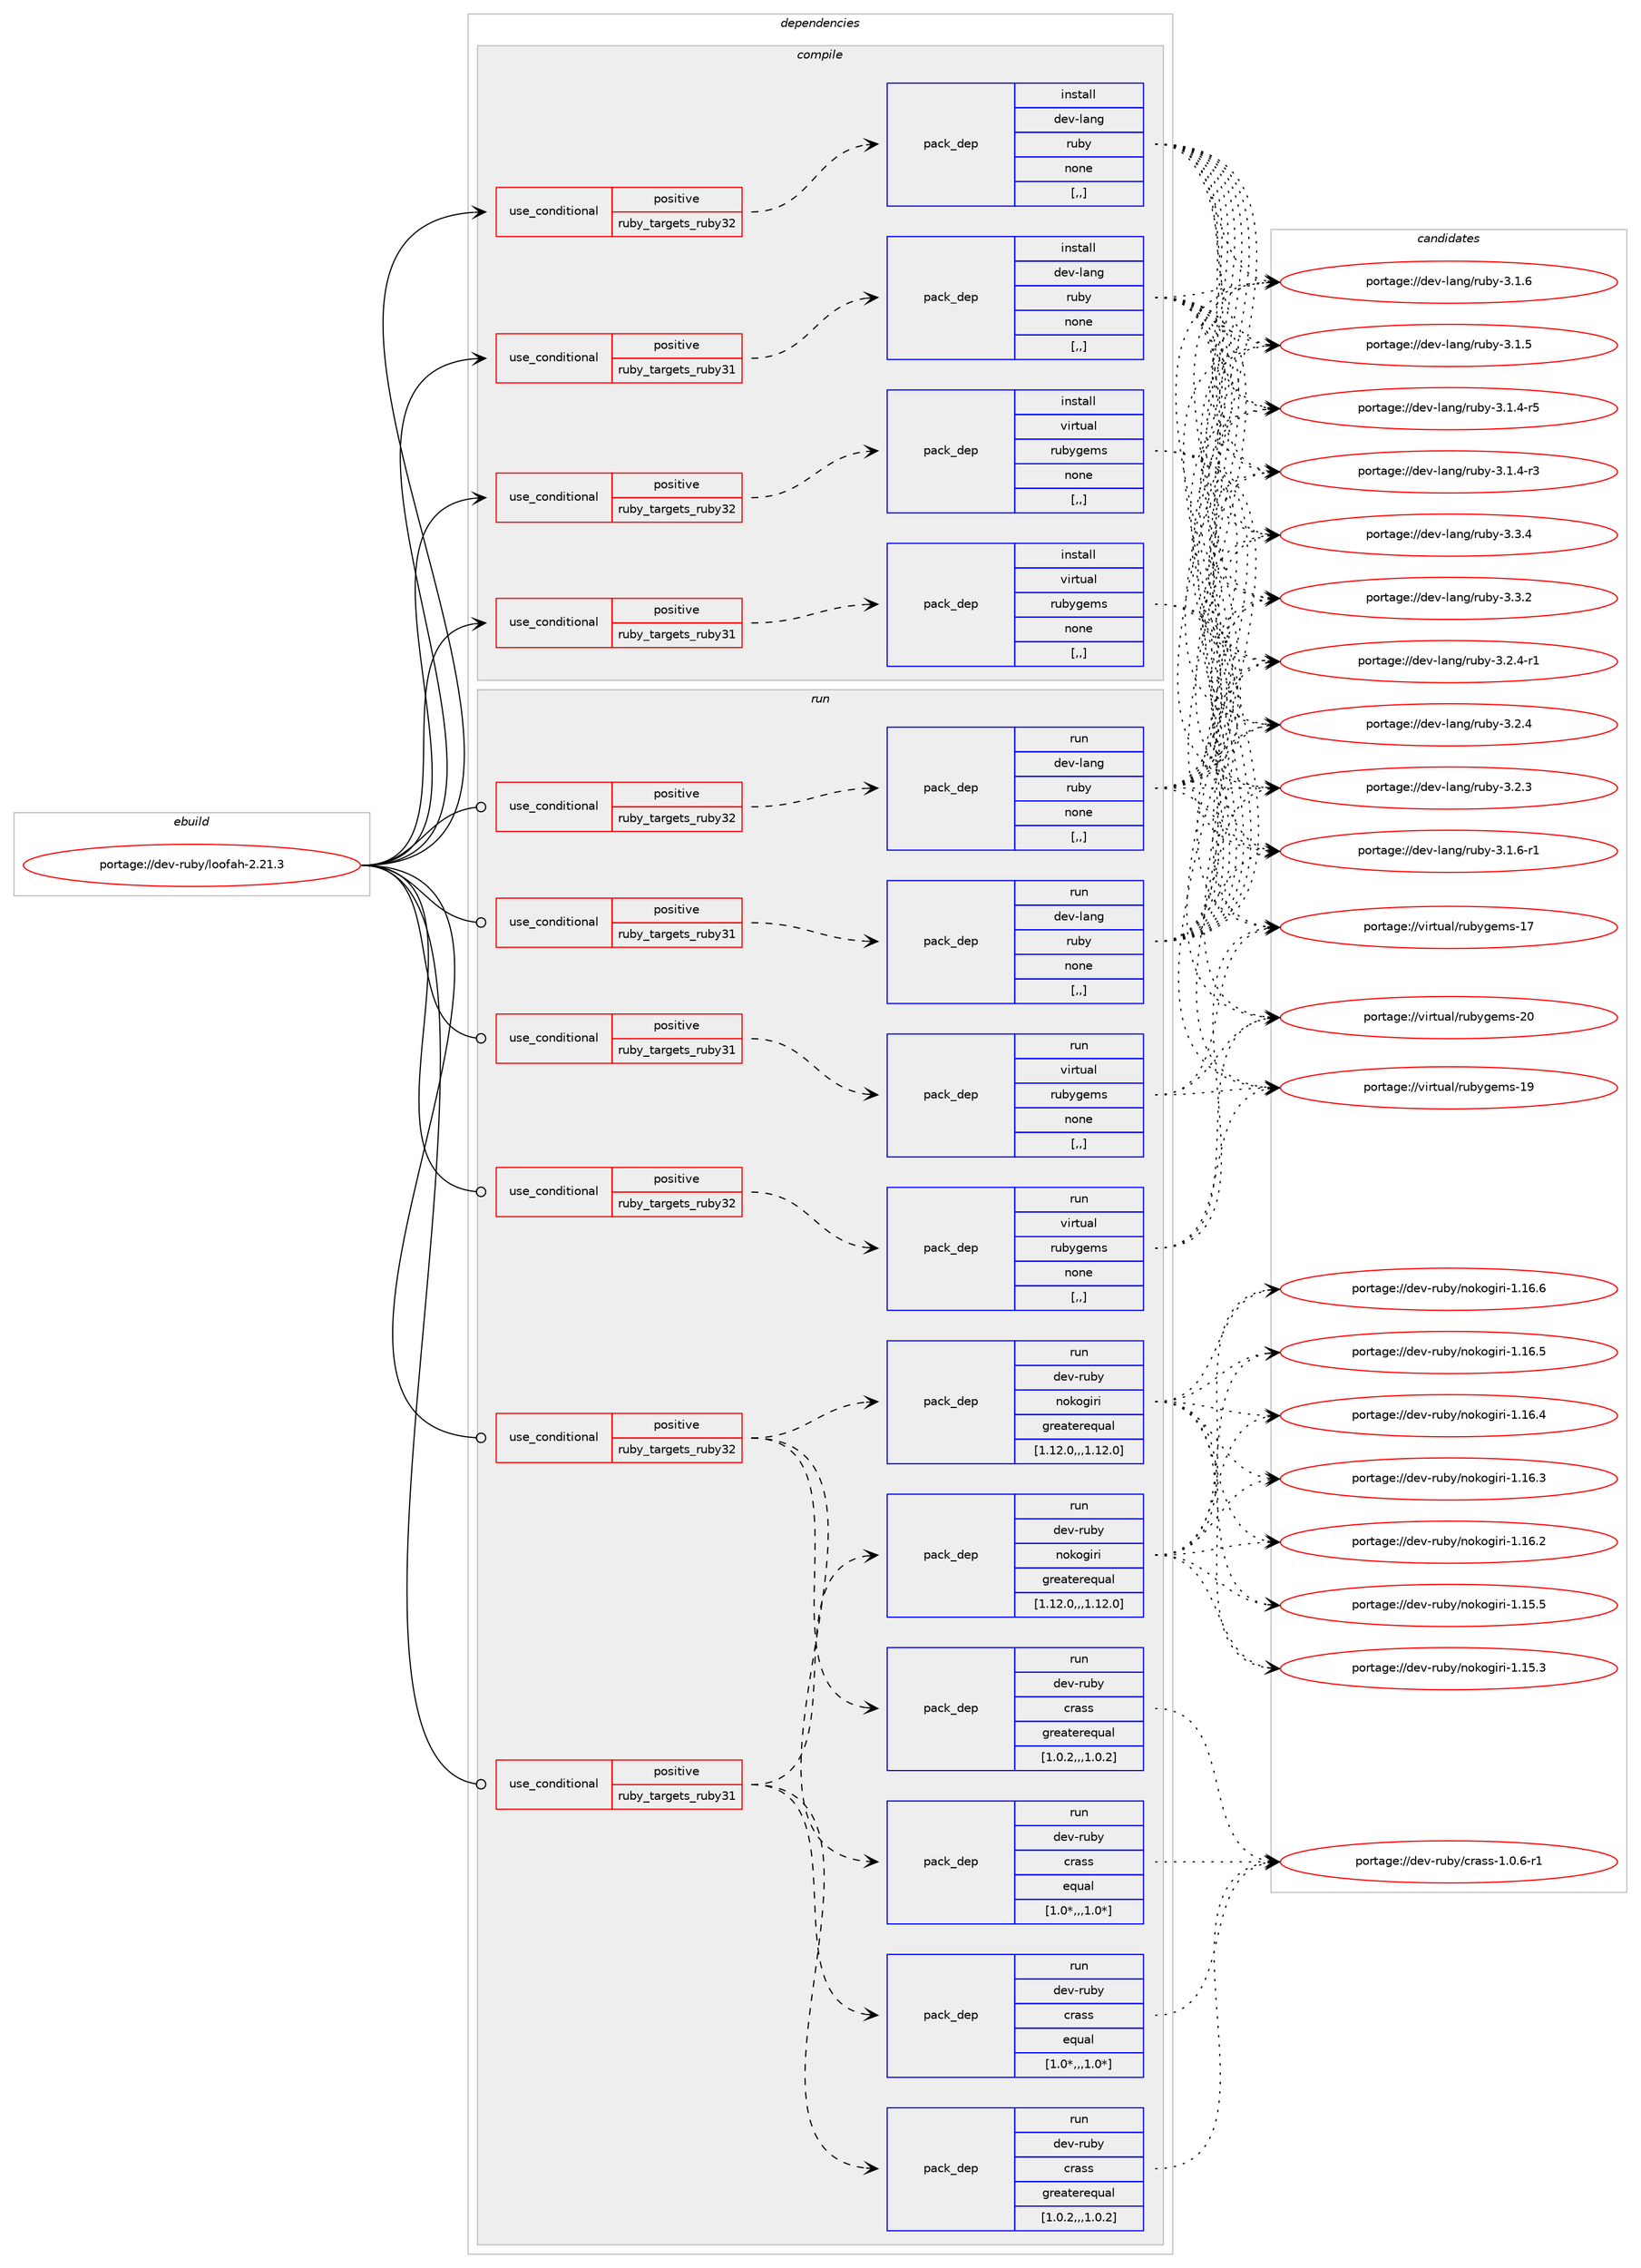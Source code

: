 digraph prolog {

# *************
# Graph options
# *************

newrank=true;
concentrate=true;
compound=true;
graph [rankdir=LR,fontname=Helvetica,fontsize=10,ranksep=1.5];#, ranksep=2.5, nodesep=0.2];
edge  [arrowhead=vee];
node  [fontname=Helvetica,fontsize=10];

# **********
# The ebuild
# **********

subgraph cluster_leftcol {
color=gray;
rank=same;
label=<<i>ebuild</i>>;
id [label="portage://dev-ruby/loofah-2.21.3", color=red, width=4, href="../dev-ruby/loofah-2.21.3.svg"];
}

# ****************
# The dependencies
# ****************

subgraph cluster_midcol {
color=gray;
label=<<i>dependencies</i>>;
subgraph cluster_compile {
fillcolor="#eeeeee";
style=filled;
label=<<i>compile</i>>;
subgraph cond49886 {
dependency188259 [label=<<TABLE BORDER="0" CELLBORDER="1" CELLSPACING="0" CELLPADDING="4"><TR><TD ROWSPAN="3" CELLPADDING="10">use_conditional</TD></TR><TR><TD>positive</TD></TR><TR><TD>ruby_targets_ruby31</TD></TR></TABLE>>, shape=none, color=red];
subgraph pack137044 {
dependency188260 [label=<<TABLE BORDER="0" CELLBORDER="1" CELLSPACING="0" CELLPADDING="4" WIDTH="220"><TR><TD ROWSPAN="6" CELLPADDING="30">pack_dep</TD></TR><TR><TD WIDTH="110">install</TD></TR><TR><TD>dev-lang</TD></TR><TR><TD>ruby</TD></TR><TR><TD>none</TD></TR><TR><TD>[,,]</TD></TR></TABLE>>, shape=none, color=blue];
}
dependency188259:e -> dependency188260:w [weight=20,style="dashed",arrowhead="vee"];
}
id:e -> dependency188259:w [weight=20,style="solid",arrowhead="vee"];
subgraph cond49887 {
dependency188261 [label=<<TABLE BORDER="0" CELLBORDER="1" CELLSPACING="0" CELLPADDING="4"><TR><TD ROWSPAN="3" CELLPADDING="10">use_conditional</TD></TR><TR><TD>positive</TD></TR><TR><TD>ruby_targets_ruby31</TD></TR></TABLE>>, shape=none, color=red];
subgraph pack137045 {
dependency188262 [label=<<TABLE BORDER="0" CELLBORDER="1" CELLSPACING="0" CELLPADDING="4" WIDTH="220"><TR><TD ROWSPAN="6" CELLPADDING="30">pack_dep</TD></TR><TR><TD WIDTH="110">install</TD></TR><TR><TD>virtual</TD></TR><TR><TD>rubygems</TD></TR><TR><TD>none</TD></TR><TR><TD>[,,]</TD></TR></TABLE>>, shape=none, color=blue];
}
dependency188261:e -> dependency188262:w [weight=20,style="dashed",arrowhead="vee"];
}
id:e -> dependency188261:w [weight=20,style="solid",arrowhead="vee"];
subgraph cond49888 {
dependency188263 [label=<<TABLE BORDER="0" CELLBORDER="1" CELLSPACING="0" CELLPADDING="4"><TR><TD ROWSPAN="3" CELLPADDING="10">use_conditional</TD></TR><TR><TD>positive</TD></TR><TR><TD>ruby_targets_ruby32</TD></TR></TABLE>>, shape=none, color=red];
subgraph pack137046 {
dependency188264 [label=<<TABLE BORDER="0" CELLBORDER="1" CELLSPACING="0" CELLPADDING="4" WIDTH="220"><TR><TD ROWSPAN="6" CELLPADDING="30">pack_dep</TD></TR><TR><TD WIDTH="110">install</TD></TR><TR><TD>dev-lang</TD></TR><TR><TD>ruby</TD></TR><TR><TD>none</TD></TR><TR><TD>[,,]</TD></TR></TABLE>>, shape=none, color=blue];
}
dependency188263:e -> dependency188264:w [weight=20,style="dashed",arrowhead="vee"];
}
id:e -> dependency188263:w [weight=20,style="solid",arrowhead="vee"];
subgraph cond49889 {
dependency188265 [label=<<TABLE BORDER="0" CELLBORDER="1" CELLSPACING="0" CELLPADDING="4"><TR><TD ROWSPAN="3" CELLPADDING="10">use_conditional</TD></TR><TR><TD>positive</TD></TR><TR><TD>ruby_targets_ruby32</TD></TR></TABLE>>, shape=none, color=red];
subgraph pack137047 {
dependency188266 [label=<<TABLE BORDER="0" CELLBORDER="1" CELLSPACING="0" CELLPADDING="4" WIDTH="220"><TR><TD ROWSPAN="6" CELLPADDING="30">pack_dep</TD></TR><TR><TD WIDTH="110">install</TD></TR><TR><TD>virtual</TD></TR><TR><TD>rubygems</TD></TR><TR><TD>none</TD></TR><TR><TD>[,,]</TD></TR></TABLE>>, shape=none, color=blue];
}
dependency188265:e -> dependency188266:w [weight=20,style="dashed",arrowhead="vee"];
}
id:e -> dependency188265:w [weight=20,style="solid",arrowhead="vee"];
}
subgraph cluster_compileandrun {
fillcolor="#eeeeee";
style=filled;
label=<<i>compile and run</i>>;
}
subgraph cluster_run {
fillcolor="#eeeeee";
style=filled;
label=<<i>run</i>>;
subgraph cond49890 {
dependency188267 [label=<<TABLE BORDER="0" CELLBORDER="1" CELLSPACING="0" CELLPADDING="4"><TR><TD ROWSPAN="3" CELLPADDING="10">use_conditional</TD></TR><TR><TD>positive</TD></TR><TR><TD>ruby_targets_ruby31</TD></TR></TABLE>>, shape=none, color=red];
subgraph pack137048 {
dependency188268 [label=<<TABLE BORDER="0" CELLBORDER="1" CELLSPACING="0" CELLPADDING="4" WIDTH="220"><TR><TD ROWSPAN="6" CELLPADDING="30">pack_dep</TD></TR><TR><TD WIDTH="110">run</TD></TR><TR><TD>dev-lang</TD></TR><TR><TD>ruby</TD></TR><TR><TD>none</TD></TR><TR><TD>[,,]</TD></TR></TABLE>>, shape=none, color=blue];
}
dependency188267:e -> dependency188268:w [weight=20,style="dashed",arrowhead="vee"];
}
id:e -> dependency188267:w [weight=20,style="solid",arrowhead="odot"];
subgraph cond49891 {
dependency188269 [label=<<TABLE BORDER="0" CELLBORDER="1" CELLSPACING="0" CELLPADDING="4"><TR><TD ROWSPAN="3" CELLPADDING="10">use_conditional</TD></TR><TR><TD>positive</TD></TR><TR><TD>ruby_targets_ruby31</TD></TR></TABLE>>, shape=none, color=red];
subgraph pack137049 {
dependency188270 [label=<<TABLE BORDER="0" CELLBORDER="1" CELLSPACING="0" CELLPADDING="4" WIDTH="220"><TR><TD ROWSPAN="6" CELLPADDING="30">pack_dep</TD></TR><TR><TD WIDTH="110">run</TD></TR><TR><TD>dev-ruby</TD></TR><TR><TD>crass</TD></TR><TR><TD>equal</TD></TR><TR><TD>[1.0*,,,1.0*]</TD></TR></TABLE>>, shape=none, color=blue];
}
dependency188269:e -> dependency188270:w [weight=20,style="dashed",arrowhead="vee"];
subgraph pack137050 {
dependency188271 [label=<<TABLE BORDER="0" CELLBORDER="1" CELLSPACING="0" CELLPADDING="4" WIDTH="220"><TR><TD ROWSPAN="6" CELLPADDING="30">pack_dep</TD></TR><TR><TD WIDTH="110">run</TD></TR><TR><TD>dev-ruby</TD></TR><TR><TD>crass</TD></TR><TR><TD>greaterequal</TD></TR><TR><TD>[1.0.2,,,1.0.2]</TD></TR></TABLE>>, shape=none, color=blue];
}
dependency188269:e -> dependency188271:w [weight=20,style="dashed",arrowhead="vee"];
subgraph pack137051 {
dependency188272 [label=<<TABLE BORDER="0" CELLBORDER="1" CELLSPACING="0" CELLPADDING="4" WIDTH="220"><TR><TD ROWSPAN="6" CELLPADDING="30">pack_dep</TD></TR><TR><TD WIDTH="110">run</TD></TR><TR><TD>dev-ruby</TD></TR><TR><TD>nokogiri</TD></TR><TR><TD>greaterequal</TD></TR><TR><TD>[1.12.0,,,1.12.0]</TD></TR></TABLE>>, shape=none, color=blue];
}
dependency188269:e -> dependency188272:w [weight=20,style="dashed",arrowhead="vee"];
}
id:e -> dependency188269:w [weight=20,style="solid",arrowhead="odot"];
subgraph cond49892 {
dependency188273 [label=<<TABLE BORDER="0" CELLBORDER="1" CELLSPACING="0" CELLPADDING="4"><TR><TD ROWSPAN="3" CELLPADDING="10">use_conditional</TD></TR><TR><TD>positive</TD></TR><TR><TD>ruby_targets_ruby31</TD></TR></TABLE>>, shape=none, color=red];
subgraph pack137052 {
dependency188274 [label=<<TABLE BORDER="0" CELLBORDER="1" CELLSPACING="0" CELLPADDING="4" WIDTH="220"><TR><TD ROWSPAN="6" CELLPADDING="30">pack_dep</TD></TR><TR><TD WIDTH="110">run</TD></TR><TR><TD>virtual</TD></TR><TR><TD>rubygems</TD></TR><TR><TD>none</TD></TR><TR><TD>[,,]</TD></TR></TABLE>>, shape=none, color=blue];
}
dependency188273:e -> dependency188274:w [weight=20,style="dashed",arrowhead="vee"];
}
id:e -> dependency188273:w [weight=20,style="solid",arrowhead="odot"];
subgraph cond49893 {
dependency188275 [label=<<TABLE BORDER="0" CELLBORDER="1" CELLSPACING="0" CELLPADDING="4"><TR><TD ROWSPAN="3" CELLPADDING="10">use_conditional</TD></TR><TR><TD>positive</TD></TR><TR><TD>ruby_targets_ruby32</TD></TR></TABLE>>, shape=none, color=red];
subgraph pack137053 {
dependency188276 [label=<<TABLE BORDER="0" CELLBORDER="1" CELLSPACING="0" CELLPADDING="4" WIDTH="220"><TR><TD ROWSPAN="6" CELLPADDING="30">pack_dep</TD></TR><TR><TD WIDTH="110">run</TD></TR><TR><TD>dev-lang</TD></TR><TR><TD>ruby</TD></TR><TR><TD>none</TD></TR><TR><TD>[,,]</TD></TR></TABLE>>, shape=none, color=blue];
}
dependency188275:e -> dependency188276:w [weight=20,style="dashed",arrowhead="vee"];
}
id:e -> dependency188275:w [weight=20,style="solid",arrowhead="odot"];
subgraph cond49894 {
dependency188277 [label=<<TABLE BORDER="0" CELLBORDER="1" CELLSPACING="0" CELLPADDING="4"><TR><TD ROWSPAN="3" CELLPADDING="10">use_conditional</TD></TR><TR><TD>positive</TD></TR><TR><TD>ruby_targets_ruby32</TD></TR></TABLE>>, shape=none, color=red];
subgraph pack137054 {
dependency188278 [label=<<TABLE BORDER="0" CELLBORDER="1" CELLSPACING="0" CELLPADDING="4" WIDTH="220"><TR><TD ROWSPAN="6" CELLPADDING="30">pack_dep</TD></TR><TR><TD WIDTH="110">run</TD></TR><TR><TD>dev-ruby</TD></TR><TR><TD>crass</TD></TR><TR><TD>equal</TD></TR><TR><TD>[1.0*,,,1.0*]</TD></TR></TABLE>>, shape=none, color=blue];
}
dependency188277:e -> dependency188278:w [weight=20,style="dashed",arrowhead="vee"];
subgraph pack137055 {
dependency188279 [label=<<TABLE BORDER="0" CELLBORDER="1" CELLSPACING="0" CELLPADDING="4" WIDTH="220"><TR><TD ROWSPAN="6" CELLPADDING="30">pack_dep</TD></TR><TR><TD WIDTH="110">run</TD></TR><TR><TD>dev-ruby</TD></TR><TR><TD>crass</TD></TR><TR><TD>greaterequal</TD></TR><TR><TD>[1.0.2,,,1.0.2]</TD></TR></TABLE>>, shape=none, color=blue];
}
dependency188277:e -> dependency188279:w [weight=20,style="dashed",arrowhead="vee"];
subgraph pack137056 {
dependency188280 [label=<<TABLE BORDER="0" CELLBORDER="1" CELLSPACING="0" CELLPADDING="4" WIDTH="220"><TR><TD ROWSPAN="6" CELLPADDING="30">pack_dep</TD></TR><TR><TD WIDTH="110">run</TD></TR><TR><TD>dev-ruby</TD></TR><TR><TD>nokogiri</TD></TR><TR><TD>greaterequal</TD></TR><TR><TD>[1.12.0,,,1.12.0]</TD></TR></TABLE>>, shape=none, color=blue];
}
dependency188277:e -> dependency188280:w [weight=20,style="dashed",arrowhead="vee"];
}
id:e -> dependency188277:w [weight=20,style="solid",arrowhead="odot"];
subgraph cond49895 {
dependency188281 [label=<<TABLE BORDER="0" CELLBORDER="1" CELLSPACING="0" CELLPADDING="4"><TR><TD ROWSPAN="3" CELLPADDING="10">use_conditional</TD></TR><TR><TD>positive</TD></TR><TR><TD>ruby_targets_ruby32</TD></TR></TABLE>>, shape=none, color=red];
subgraph pack137057 {
dependency188282 [label=<<TABLE BORDER="0" CELLBORDER="1" CELLSPACING="0" CELLPADDING="4" WIDTH="220"><TR><TD ROWSPAN="6" CELLPADDING="30">pack_dep</TD></TR><TR><TD WIDTH="110">run</TD></TR><TR><TD>virtual</TD></TR><TR><TD>rubygems</TD></TR><TR><TD>none</TD></TR><TR><TD>[,,]</TD></TR></TABLE>>, shape=none, color=blue];
}
dependency188281:e -> dependency188282:w [weight=20,style="dashed",arrowhead="vee"];
}
id:e -> dependency188281:w [weight=20,style="solid",arrowhead="odot"];
}
}

# **************
# The candidates
# **************

subgraph cluster_choices {
rank=same;
color=gray;
label=<<i>candidates</i>>;

subgraph choice137044 {
color=black;
nodesep=1;
choice10010111845108971101034711411798121455146514652 [label="portage://dev-lang/ruby-3.3.4", color=red, width=4,href="../dev-lang/ruby-3.3.4.svg"];
choice10010111845108971101034711411798121455146514650 [label="portage://dev-lang/ruby-3.3.2", color=red, width=4,href="../dev-lang/ruby-3.3.2.svg"];
choice100101118451089711010347114117981214551465046524511449 [label="portage://dev-lang/ruby-3.2.4-r1", color=red, width=4,href="../dev-lang/ruby-3.2.4-r1.svg"];
choice10010111845108971101034711411798121455146504652 [label="portage://dev-lang/ruby-3.2.4", color=red, width=4,href="../dev-lang/ruby-3.2.4.svg"];
choice10010111845108971101034711411798121455146504651 [label="portage://dev-lang/ruby-3.2.3", color=red, width=4,href="../dev-lang/ruby-3.2.3.svg"];
choice100101118451089711010347114117981214551464946544511449 [label="portage://dev-lang/ruby-3.1.6-r1", color=red, width=4,href="../dev-lang/ruby-3.1.6-r1.svg"];
choice10010111845108971101034711411798121455146494654 [label="portage://dev-lang/ruby-3.1.6", color=red, width=4,href="../dev-lang/ruby-3.1.6.svg"];
choice10010111845108971101034711411798121455146494653 [label="portage://dev-lang/ruby-3.1.5", color=red, width=4,href="../dev-lang/ruby-3.1.5.svg"];
choice100101118451089711010347114117981214551464946524511453 [label="portage://dev-lang/ruby-3.1.4-r5", color=red, width=4,href="../dev-lang/ruby-3.1.4-r5.svg"];
choice100101118451089711010347114117981214551464946524511451 [label="portage://dev-lang/ruby-3.1.4-r3", color=red, width=4,href="../dev-lang/ruby-3.1.4-r3.svg"];
dependency188260:e -> choice10010111845108971101034711411798121455146514652:w [style=dotted,weight="100"];
dependency188260:e -> choice10010111845108971101034711411798121455146514650:w [style=dotted,weight="100"];
dependency188260:e -> choice100101118451089711010347114117981214551465046524511449:w [style=dotted,weight="100"];
dependency188260:e -> choice10010111845108971101034711411798121455146504652:w [style=dotted,weight="100"];
dependency188260:e -> choice10010111845108971101034711411798121455146504651:w [style=dotted,weight="100"];
dependency188260:e -> choice100101118451089711010347114117981214551464946544511449:w [style=dotted,weight="100"];
dependency188260:e -> choice10010111845108971101034711411798121455146494654:w [style=dotted,weight="100"];
dependency188260:e -> choice10010111845108971101034711411798121455146494653:w [style=dotted,weight="100"];
dependency188260:e -> choice100101118451089711010347114117981214551464946524511453:w [style=dotted,weight="100"];
dependency188260:e -> choice100101118451089711010347114117981214551464946524511451:w [style=dotted,weight="100"];
}
subgraph choice137045 {
color=black;
nodesep=1;
choice118105114116117971084711411798121103101109115455048 [label="portage://virtual/rubygems-20", color=red, width=4,href="../virtual/rubygems-20.svg"];
choice118105114116117971084711411798121103101109115454957 [label="portage://virtual/rubygems-19", color=red, width=4,href="../virtual/rubygems-19.svg"];
choice118105114116117971084711411798121103101109115454955 [label="portage://virtual/rubygems-17", color=red, width=4,href="../virtual/rubygems-17.svg"];
dependency188262:e -> choice118105114116117971084711411798121103101109115455048:w [style=dotted,weight="100"];
dependency188262:e -> choice118105114116117971084711411798121103101109115454957:w [style=dotted,weight="100"];
dependency188262:e -> choice118105114116117971084711411798121103101109115454955:w [style=dotted,weight="100"];
}
subgraph choice137046 {
color=black;
nodesep=1;
choice10010111845108971101034711411798121455146514652 [label="portage://dev-lang/ruby-3.3.4", color=red, width=4,href="../dev-lang/ruby-3.3.4.svg"];
choice10010111845108971101034711411798121455146514650 [label="portage://dev-lang/ruby-3.3.2", color=red, width=4,href="../dev-lang/ruby-3.3.2.svg"];
choice100101118451089711010347114117981214551465046524511449 [label="portage://dev-lang/ruby-3.2.4-r1", color=red, width=4,href="../dev-lang/ruby-3.2.4-r1.svg"];
choice10010111845108971101034711411798121455146504652 [label="portage://dev-lang/ruby-3.2.4", color=red, width=4,href="../dev-lang/ruby-3.2.4.svg"];
choice10010111845108971101034711411798121455146504651 [label="portage://dev-lang/ruby-3.2.3", color=red, width=4,href="../dev-lang/ruby-3.2.3.svg"];
choice100101118451089711010347114117981214551464946544511449 [label="portage://dev-lang/ruby-3.1.6-r1", color=red, width=4,href="../dev-lang/ruby-3.1.6-r1.svg"];
choice10010111845108971101034711411798121455146494654 [label="portage://dev-lang/ruby-3.1.6", color=red, width=4,href="../dev-lang/ruby-3.1.6.svg"];
choice10010111845108971101034711411798121455146494653 [label="portage://dev-lang/ruby-3.1.5", color=red, width=4,href="../dev-lang/ruby-3.1.5.svg"];
choice100101118451089711010347114117981214551464946524511453 [label="portage://dev-lang/ruby-3.1.4-r5", color=red, width=4,href="../dev-lang/ruby-3.1.4-r5.svg"];
choice100101118451089711010347114117981214551464946524511451 [label="portage://dev-lang/ruby-3.1.4-r3", color=red, width=4,href="../dev-lang/ruby-3.1.4-r3.svg"];
dependency188264:e -> choice10010111845108971101034711411798121455146514652:w [style=dotted,weight="100"];
dependency188264:e -> choice10010111845108971101034711411798121455146514650:w [style=dotted,weight="100"];
dependency188264:e -> choice100101118451089711010347114117981214551465046524511449:w [style=dotted,weight="100"];
dependency188264:e -> choice10010111845108971101034711411798121455146504652:w [style=dotted,weight="100"];
dependency188264:e -> choice10010111845108971101034711411798121455146504651:w [style=dotted,weight="100"];
dependency188264:e -> choice100101118451089711010347114117981214551464946544511449:w [style=dotted,weight="100"];
dependency188264:e -> choice10010111845108971101034711411798121455146494654:w [style=dotted,weight="100"];
dependency188264:e -> choice10010111845108971101034711411798121455146494653:w [style=dotted,weight="100"];
dependency188264:e -> choice100101118451089711010347114117981214551464946524511453:w [style=dotted,weight="100"];
dependency188264:e -> choice100101118451089711010347114117981214551464946524511451:w [style=dotted,weight="100"];
}
subgraph choice137047 {
color=black;
nodesep=1;
choice118105114116117971084711411798121103101109115455048 [label="portage://virtual/rubygems-20", color=red, width=4,href="../virtual/rubygems-20.svg"];
choice118105114116117971084711411798121103101109115454957 [label="portage://virtual/rubygems-19", color=red, width=4,href="../virtual/rubygems-19.svg"];
choice118105114116117971084711411798121103101109115454955 [label="portage://virtual/rubygems-17", color=red, width=4,href="../virtual/rubygems-17.svg"];
dependency188266:e -> choice118105114116117971084711411798121103101109115455048:w [style=dotted,weight="100"];
dependency188266:e -> choice118105114116117971084711411798121103101109115454957:w [style=dotted,weight="100"];
dependency188266:e -> choice118105114116117971084711411798121103101109115454955:w [style=dotted,weight="100"];
}
subgraph choice137048 {
color=black;
nodesep=1;
choice10010111845108971101034711411798121455146514652 [label="portage://dev-lang/ruby-3.3.4", color=red, width=4,href="../dev-lang/ruby-3.3.4.svg"];
choice10010111845108971101034711411798121455146514650 [label="portage://dev-lang/ruby-3.3.2", color=red, width=4,href="../dev-lang/ruby-3.3.2.svg"];
choice100101118451089711010347114117981214551465046524511449 [label="portage://dev-lang/ruby-3.2.4-r1", color=red, width=4,href="../dev-lang/ruby-3.2.4-r1.svg"];
choice10010111845108971101034711411798121455146504652 [label="portage://dev-lang/ruby-3.2.4", color=red, width=4,href="../dev-lang/ruby-3.2.4.svg"];
choice10010111845108971101034711411798121455146504651 [label="portage://dev-lang/ruby-3.2.3", color=red, width=4,href="../dev-lang/ruby-3.2.3.svg"];
choice100101118451089711010347114117981214551464946544511449 [label="portage://dev-lang/ruby-3.1.6-r1", color=red, width=4,href="../dev-lang/ruby-3.1.6-r1.svg"];
choice10010111845108971101034711411798121455146494654 [label="portage://dev-lang/ruby-3.1.6", color=red, width=4,href="../dev-lang/ruby-3.1.6.svg"];
choice10010111845108971101034711411798121455146494653 [label="portage://dev-lang/ruby-3.1.5", color=red, width=4,href="../dev-lang/ruby-3.1.5.svg"];
choice100101118451089711010347114117981214551464946524511453 [label="portage://dev-lang/ruby-3.1.4-r5", color=red, width=4,href="../dev-lang/ruby-3.1.4-r5.svg"];
choice100101118451089711010347114117981214551464946524511451 [label="portage://dev-lang/ruby-3.1.4-r3", color=red, width=4,href="../dev-lang/ruby-3.1.4-r3.svg"];
dependency188268:e -> choice10010111845108971101034711411798121455146514652:w [style=dotted,weight="100"];
dependency188268:e -> choice10010111845108971101034711411798121455146514650:w [style=dotted,weight="100"];
dependency188268:e -> choice100101118451089711010347114117981214551465046524511449:w [style=dotted,weight="100"];
dependency188268:e -> choice10010111845108971101034711411798121455146504652:w [style=dotted,weight="100"];
dependency188268:e -> choice10010111845108971101034711411798121455146504651:w [style=dotted,weight="100"];
dependency188268:e -> choice100101118451089711010347114117981214551464946544511449:w [style=dotted,weight="100"];
dependency188268:e -> choice10010111845108971101034711411798121455146494654:w [style=dotted,weight="100"];
dependency188268:e -> choice10010111845108971101034711411798121455146494653:w [style=dotted,weight="100"];
dependency188268:e -> choice100101118451089711010347114117981214551464946524511453:w [style=dotted,weight="100"];
dependency188268:e -> choice100101118451089711010347114117981214551464946524511451:w [style=dotted,weight="100"];
}
subgraph choice137049 {
color=black;
nodesep=1;
choice10010111845114117981214799114971151154549464846544511449 [label="portage://dev-ruby/crass-1.0.6-r1", color=red, width=4,href="../dev-ruby/crass-1.0.6-r1.svg"];
dependency188270:e -> choice10010111845114117981214799114971151154549464846544511449:w [style=dotted,weight="100"];
}
subgraph choice137050 {
color=black;
nodesep=1;
choice10010111845114117981214799114971151154549464846544511449 [label="portage://dev-ruby/crass-1.0.6-r1", color=red, width=4,href="../dev-ruby/crass-1.0.6-r1.svg"];
dependency188271:e -> choice10010111845114117981214799114971151154549464846544511449:w [style=dotted,weight="100"];
}
subgraph choice137051 {
color=black;
nodesep=1;
choice10010111845114117981214711011110711110310511410545494649544654 [label="portage://dev-ruby/nokogiri-1.16.6", color=red, width=4,href="../dev-ruby/nokogiri-1.16.6.svg"];
choice10010111845114117981214711011110711110310511410545494649544653 [label="portage://dev-ruby/nokogiri-1.16.5", color=red, width=4,href="../dev-ruby/nokogiri-1.16.5.svg"];
choice10010111845114117981214711011110711110310511410545494649544652 [label="portage://dev-ruby/nokogiri-1.16.4", color=red, width=4,href="../dev-ruby/nokogiri-1.16.4.svg"];
choice10010111845114117981214711011110711110310511410545494649544651 [label="portage://dev-ruby/nokogiri-1.16.3", color=red, width=4,href="../dev-ruby/nokogiri-1.16.3.svg"];
choice10010111845114117981214711011110711110310511410545494649544650 [label="portage://dev-ruby/nokogiri-1.16.2", color=red, width=4,href="../dev-ruby/nokogiri-1.16.2.svg"];
choice10010111845114117981214711011110711110310511410545494649534653 [label="portage://dev-ruby/nokogiri-1.15.5", color=red, width=4,href="../dev-ruby/nokogiri-1.15.5.svg"];
choice10010111845114117981214711011110711110310511410545494649534651 [label="portage://dev-ruby/nokogiri-1.15.3", color=red, width=4,href="../dev-ruby/nokogiri-1.15.3.svg"];
dependency188272:e -> choice10010111845114117981214711011110711110310511410545494649544654:w [style=dotted,weight="100"];
dependency188272:e -> choice10010111845114117981214711011110711110310511410545494649544653:w [style=dotted,weight="100"];
dependency188272:e -> choice10010111845114117981214711011110711110310511410545494649544652:w [style=dotted,weight="100"];
dependency188272:e -> choice10010111845114117981214711011110711110310511410545494649544651:w [style=dotted,weight="100"];
dependency188272:e -> choice10010111845114117981214711011110711110310511410545494649544650:w [style=dotted,weight="100"];
dependency188272:e -> choice10010111845114117981214711011110711110310511410545494649534653:w [style=dotted,weight="100"];
dependency188272:e -> choice10010111845114117981214711011110711110310511410545494649534651:w [style=dotted,weight="100"];
}
subgraph choice137052 {
color=black;
nodesep=1;
choice118105114116117971084711411798121103101109115455048 [label="portage://virtual/rubygems-20", color=red, width=4,href="../virtual/rubygems-20.svg"];
choice118105114116117971084711411798121103101109115454957 [label="portage://virtual/rubygems-19", color=red, width=4,href="../virtual/rubygems-19.svg"];
choice118105114116117971084711411798121103101109115454955 [label="portage://virtual/rubygems-17", color=red, width=4,href="../virtual/rubygems-17.svg"];
dependency188274:e -> choice118105114116117971084711411798121103101109115455048:w [style=dotted,weight="100"];
dependency188274:e -> choice118105114116117971084711411798121103101109115454957:w [style=dotted,weight="100"];
dependency188274:e -> choice118105114116117971084711411798121103101109115454955:w [style=dotted,weight="100"];
}
subgraph choice137053 {
color=black;
nodesep=1;
choice10010111845108971101034711411798121455146514652 [label="portage://dev-lang/ruby-3.3.4", color=red, width=4,href="../dev-lang/ruby-3.3.4.svg"];
choice10010111845108971101034711411798121455146514650 [label="portage://dev-lang/ruby-3.3.2", color=red, width=4,href="../dev-lang/ruby-3.3.2.svg"];
choice100101118451089711010347114117981214551465046524511449 [label="portage://dev-lang/ruby-3.2.4-r1", color=red, width=4,href="../dev-lang/ruby-3.2.4-r1.svg"];
choice10010111845108971101034711411798121455146504652 [label="portage://dev-lang/ruby-3.2.4", color=red, width=4,href="../dev-lang/ruby-3.2.4.svg"];
choice10010111845108971101034711411798121455146504651 [label="portage://dev-lang/ruby-3.2.3", color=red, width=4,href="../dev-lang/ruby-3.2.3.svg"];
choice100101118451089711010347114117981214551464946544511449 [label="portage://dev-lang/ruby-3.1.6-r1", color=red, width=4,href="../dev-lang/ruby-3.1.6-r1.svg"];
choice10010111845108971101034711411798121455146494654 [label="portage://dev-lang/ruby-3.1.6", color=red, width=4,href="../dev-lang/ruby-3.1.6.svg"];
choice10010111845108971101034711411798121455146494653 [label="portage://dev-lang/ruby-3.1.5", color=red, width=4,href="../dev-lang/ruby-3.1.5.svg"];
choice100101118451089711010347114117981214551464946524511453 [label="portage://dev-lang/ruby-3.1.4-r5", color=red, width=4,href="../dev-lang/ruby-3.1.4-r5.svg"];
choice100101118451089711010347114117981214551464946524511451 [label="portage://dev-lang/ruby-3.1.4-r3", color=red, width=4,href="../dev-lang/ruby-3.1.4-r3.svg"];
dependency188276:e -> choice10010111845108971101034711411798121455146514652:w [style=dotted,weight="100"];
dependency188276:e -> choice10010111845108971101034711411798121455146514650:w [style=dotted,weight="100"];
dependency188276:e -> choice100101118451089711010347114117981214551465046524511449:w [style=dotted,weight="100"];
dependency188276:e -> choice10010111845108971101034711411798121455146504652:w [style=dotted,weight="100"];
dependency188276:e -> choice10010111845108971101034711411798121455146504651:w [style=dotted,weight="100"];
dependency188276:e -> choice100101118451089711010347114117981214551464946544511449:w [style=dotted,weight="100"];
dependency188276:e -> choice10010111845108971101034711411798121455146494654:w [style=dotted,weight="100"];
dependency188276:e -> choice10010111845108971101034711411798121455146494653:w [style=dotted,weight="100"];
dependency188276:e -> choice100101118451089711010347114117981214551464946524511453:w [style=dotted,weight="100"];
dependency188276:e -> choice100101118451089711010347114117981214551464946524511451:w [style=dotted,weight="100"];
}
subgraph choice137054 {
color=black;
nodesep=1;
choice10010111845114117981214799114971151154549464846544511449 [label="portage://dev-ruby/crass-1.0.6-r1", color=red, width=4,href="../dev-ruby/crass-1.0.6-r1.svg"];
dependency188278:e -> choice10010111845114117981214799114971151154549464846544511449:w [style=dotted,weight="100"];
}
subgraph choice137055 {
color=black;
nodesep=1;
choice10010111845114117981214799114971151154549464846544511449 [label="portage://dev-ruby/crass-1.0.6-r1", color=red, width=4,href="../dev-ruby/crass-1.0.6-r1.svg"];
dependency188279:e -> choice10010111845114117981214799114971151154549464846544511449:w [style=dotted,weight="100"];
}
subgraph choice137056 {
color=black;
nodesep=1;
choice10010111845114117981214711011110711110310511410545494649544654 [label="portage://dev-ruby/nokogiri-1.16.6", color=red, width=4,href="../dev-ruby/nokogiri-1.16.6.svg"];
choice10010111845114117981214711011110711110310511410545494649544653 [label="portage://dev-ruby/nokogiri-1.16.5", color=red, width=4,href="../dev-ruby/nokogiri-1.16.5.svg"];
choice10010111845114117981214711011110711110310511410545494649544652 [label="portage://dev-ruby/nokogiri-1.16.4", color=red, width=4,href="../dev-ruby/nokogiri-1.16.4.svg"];
choice10010111845114117981214711011110711110310511410545494649544651 [label="portage://dev-ruby/nokogiri-1.16.3", color=red, width=4,href="../dev-ruby/nokogiri-1.16.3.svg"];
choice10010111845114117981214711011110711110310511410545494649544650 [label="portage://dev-ruby/nokogiri-1.16.2", color=red, width=4,href="../dev-ruby/nokogiri-1.16.2.svg"];
choice10010111845114117981214711011110711110310511410545494649534653 [label="portage://dev-ruby/nokogiri-1.15.5", color=red, width=4,href="../dev-ruby/nokogiri-1.15.5.svg"];
choice10010111845114117981214711011110711110310511410545494649534651 [label="portage://dev-ruby/nokogiri-1.15.3", color=red, width=4,href="../dev-ruby/nokogiri-1.15.3.svg"];
dependency188280:e -> choice10010111845114117981214711011110711110310511410545494649544654:w [style=dotted,weight="100"];
dependency188280:e -> choice10010111845114117981214711011110711110310511410545494649544653:w [style=dotted,weight="100"];
dependency188280:e -> choice10010111845114117981214711011110711110310511410545494649544652:w [style=dotted,weight="100"];
dependency188280:e -> choice10010111845114117981214711011110711110310511410545494649544651:w [style=dotted,weight="100"];
dependency188280:e -> choice10010111845114117981214711011110711110310511410545494649544650:w [style=dotted,weight="100"];
dependency188280:e -> choice10010111845114117981214711011110711110310511410545494649534653:w [style=dotted,weight="100"];
dependency188280:e -> choice10010111845114117981214711011110711110310511410545494649534651:w [style=dotted,weight="100"];
}
subgraph choice137057 {
color=black;
nodesep=1;
choice118105114116117971084711411798121103101109115455048 [label="portage://virtual/rubygems-20", color=red, width=4,href="../virtual/rubygems-20.svg"];
choice118105114116117971084711411798121103101109115454957 [label="portage://virtual/rubygems-19", color=red, width=4,href="../virtual/rubygems-19.svg"];
choice118105114116117971084711411798121103101109115454955 [label="portage://virtual/rubygems-17", color=red, width=4,href="../virtual/rubygems-17.svg"];
dependency188282:e -> choice118105114116117971084711411798121103101109115455048:w [style=dotted,weight="100"];
dependency188282:e -> choice118105114116117971084711411798121103101109115454957:w [style=dotted,weight="100"];
dependency188282:e -> choice118105114116117971084711411798121103101109115454955:w [style=dotted,weight="100"];
}
}

}
